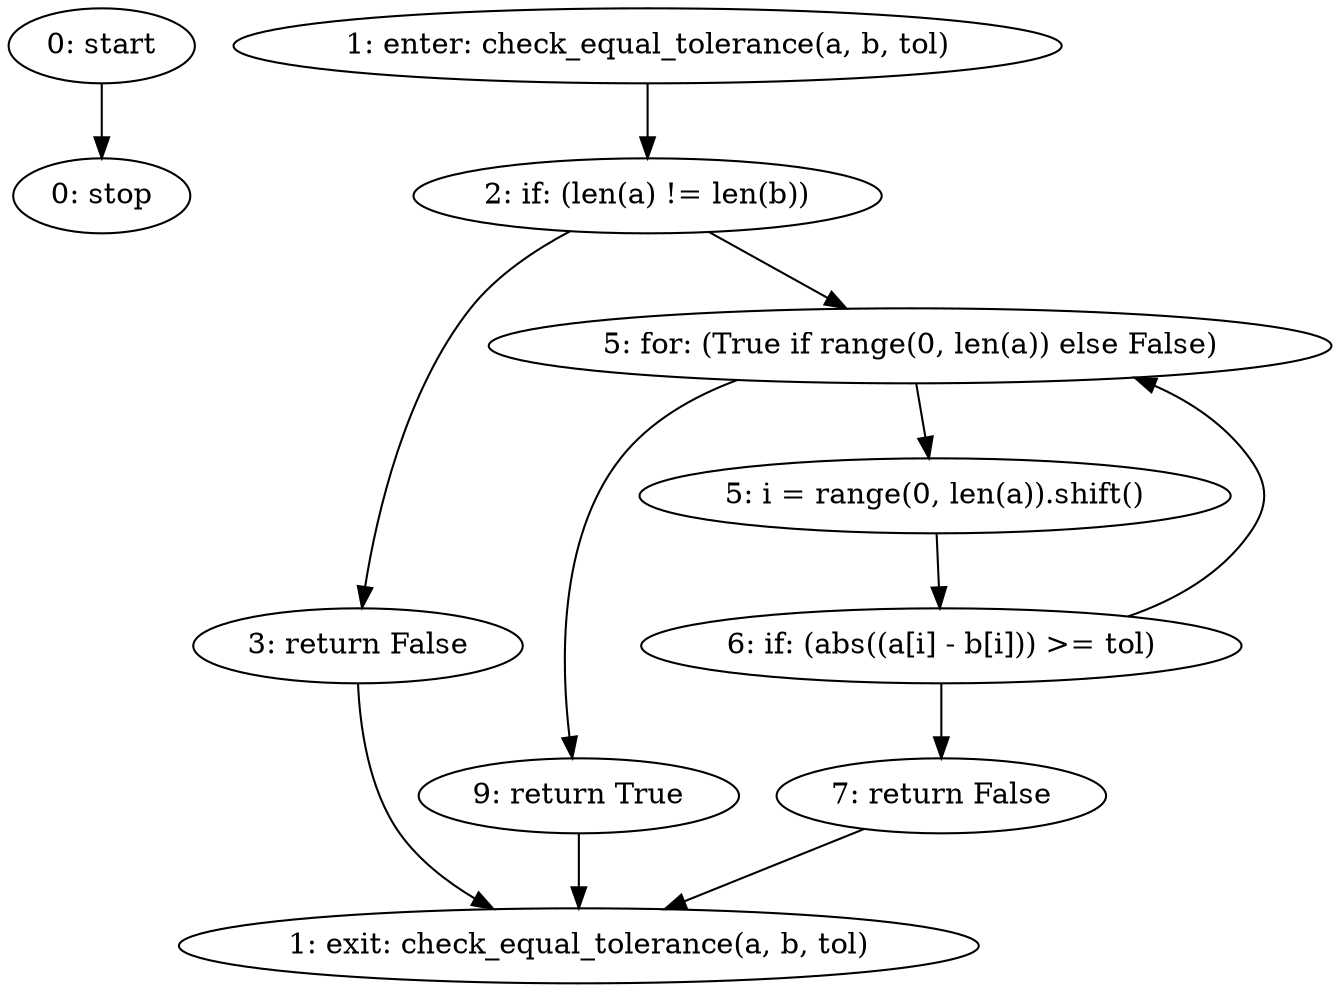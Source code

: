 strict digraph "" {
	node [label="\N"];
	0	[label="0: start"];
	10	[label="0: stop"];
	0 -> 10;
	1	[label="1: enter: check_equal_tolerance(a, b, tol)"];
	3	[label="2: if: (len(a) != len(b))"];
	1 -> 3;
	4	[label="3: return False"];
	3 -> 4;
	5	[label="5: for: (True if range(0, len(a)) else False)"];
	3 -> 5;
	2	[label="1: exit: check_equal_tolerance(a, b, tol)"];
	4 -> 2;
	8	[label="7: return False"];
	8 -> 2;
	9	[label="9: return True"];
	9 -> 2;
	5 -> 9;
	6	[label="5: i = range(0, len(a)).shift()"];
	5 -> 6;
	7	[label="6: if: (abs((a[i] - b[i])) >= tol)"];
	6 -> 7;
	7 -> 8;
	7 -> 5;
}
